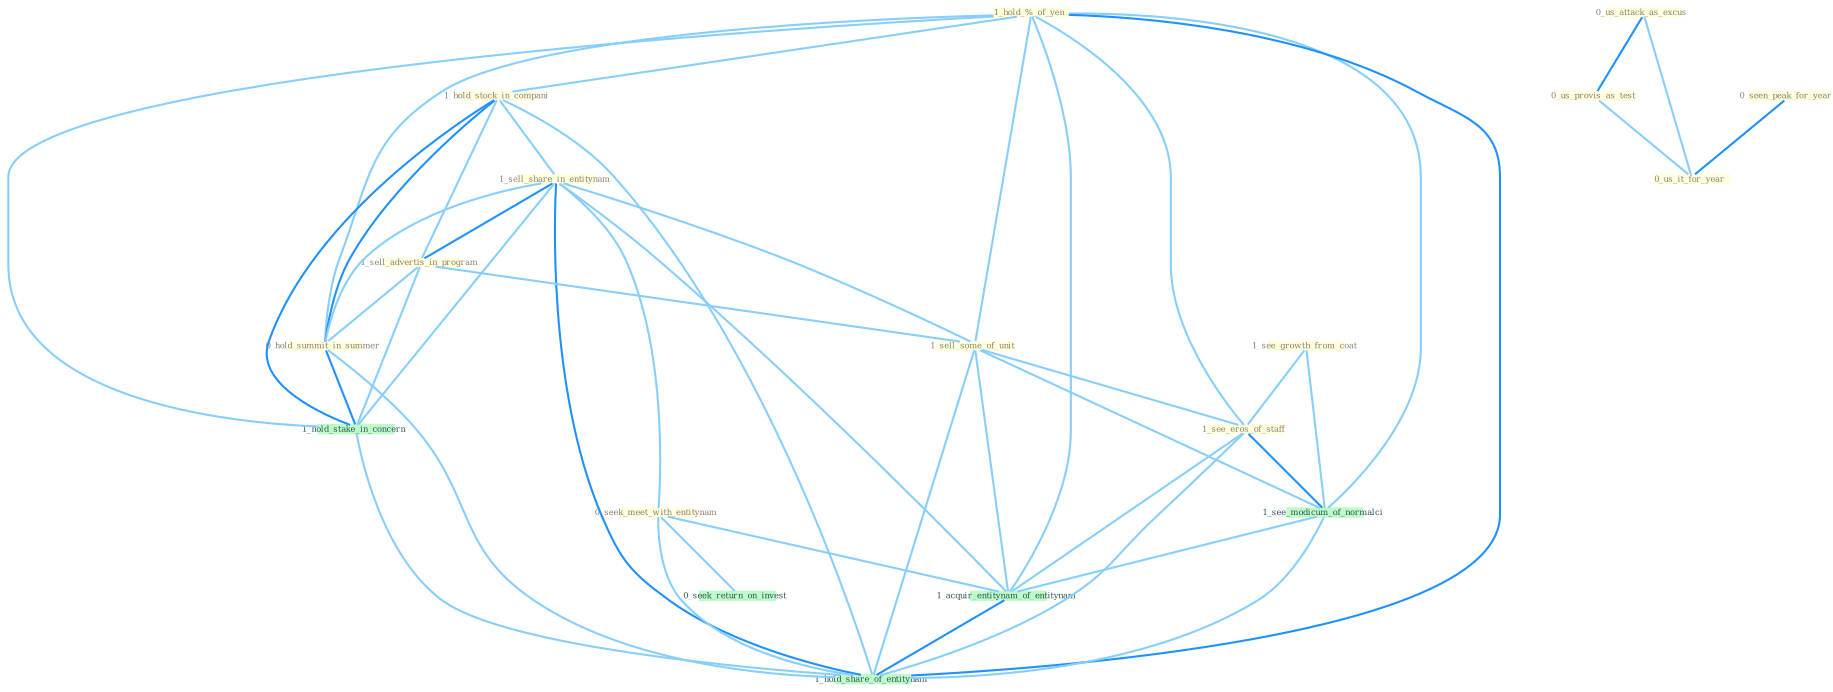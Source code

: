 Graph G{ 
    node
    [shape=polygon,style=filled,width=.5,height=.06,color="#BDFCC9",fixedsize=true,fontsize=4,
    fontcolor="#2f4f4f"];
    {node
    [color="#ffffe0", fontcolor="#8b7d6b"] "1_hold_%_of_yen " "0_us_attack_as_excus " "1_hold_stock_in_compani " "1_see_growth_from_coat " "0_us_provis_as_test " "1_sell_share_in_entitynam " "0_seen_peak_for_year " "0_seek_meet_with_entitynam " "1_sell_advertis_in_program " "0_hold_summit_in_summer " "0_us_it_for_year " "1_sell_some_of_unit " "1_see_eros_of_staff "}
{node [color="#fff0f5", fontcolor="#b22222"]}
edge [color="#B0E2FF"];

	"1_hold_%_of_yen " -- "1_hold_stock_in_compani " [w="1", color="#87cefa" ];
	"1_hold_%_of_yen " -- "0_hold_summit_in_summer " [w="1", color="#87cefa" ];
	"1_hold_%_of_yen " -- "1_sell_some_of_unit " [w="1", color="#87cefa" ];
	"1_hold_%_of_yen " -- "1_see_eros_of_staff " [w="1", color="#87cefa" ];
	"1_hold_%_of_yen " -- "1_hold_stake_in_concern " [w="1", color="#87cefa" ];
	"1_hold_%_of_yen " -- "1_see_modicum_of_normalci " [w="1", color="#87cefa" ];
	"1_hold_%_of_yen " -- "1_acquir_entitynam_of_entitynam " [w="1", color="#87cefa" ];
	"1_hold_%_of_yen " -- "1_hold_share_of_entitynam " [w="2", color="#1e90ff" , len=0.8];
	"0_us_attack_as_excus " -- "0_us_provis_as_test " [w="2", color="#1e90ff" , len=0.8];
	"0_us_attack_as_excus " -- "0_us_it_for_year " [w="1", color="#87cefa" ];
	"1_hold_stock_in_compani " -- "1_sell_share_in_entitynam " [w="1", color="#87cefa" ];
	"1_hold_stock_in_compani " -- "1_sell_advertis_in_program " [w="1", color="#87cefa" ];
	"1_hold_stock_in_compani " -- "0_hold_summit_in_summer " [w="2", color="#1e90ff" , len=0.8];
	"1_hold_stock_in_compani " -- "1_hold_stake_in_concern " [w="2", color="#1e90ff" , len=0.8];
	"1_hold_stock_in_compani " -- "1_hold_share_of_entitynam " [w="1", color="#87cefa" ];
	"1_see_growth_from_coat " -- "1_see_eros_of_staff " [w="1", color="#87cefa" ];
	"1_see_growth_from_coat " -- "1_see_modicum_of_normalci " [w="1", color="#87cefa" ];
	"0_us_provis_as_test " -- "0_us_it_for_year " [w="1", color="#87cefa" ];
	"1_sell_share_in_entitynam " -- "0_seek_meet_with_entitynam " [w="1", color="#87cefa" ];
	"1_sell_share_in_entitynam " -- "1_sell_advertis_in_program " [w="2", color="#1e90ff" , len=0.8];
	"1_sell_share_in_entitynam " -- "0_hold_summit_in_summer " [w="1", color="#87cefa" ];
	"1_sell_share_in_entitynam " -- "1_sell_some_of_unit " [w="1", color="#87cefa" ];
	"1_sell_share_in_entitynam " -- "1_hold_stake_in_concern " [w="1", color="#87cefa" ];
	"1_sell_share_in_entitynam " -- "1_acquir_entitynam_of_entitynam " [w="1", color="#87cefa" ];
	"1_sell_share_in_entitynam " -- "1_hold_share_of_entitynam " [w="2", color="#1e90ff" , len=0.8];
	"0_seen_peak_for_year " -- "0_us_it_for_year " [w="2", color="#1e90ff" , len=0.8];
	"0_seek_meet_with_entitynam " -- "0_seek_return_on_invest " [w="1", color="#87cefa" ];
	"0_seek_meet_with_entitynam " -- "1_acquir_entitynam_of_entitynam " [w="1", color="#87cefa" ];
	"0_seek_meet_with_entitynam " -- "1_hold_share_of_entitynam " [w="1", color="#87cefa" ];
	"1_sell_advertis_in_program " -- "0_hold_summit_in_summer " [w="1", color="#87cefa" ];
	"1_sell_advertis_in_program " -- "1_sell_some_of_unit " [w="1", color="#87cefa" ];
	"1_sell_advertis_in_program " -- "1_hold_stake_in_concern " [w="1", color="#87cefa" ];
	"0_hold_summit_in_summer " -- "1_hold_stake_in_concern " [w="2", color="#1e90ff" , len=0.8];
	"0_hold_summit_in_summer " -- "1_hold_share_of_entitynam " [w="1", color="#87cefa" ];
	"1_sell_some_of_unit " -- "1_see_eros_of_staff " [w="1", color="#87cefa" ];
	"1_sell_some_of_unit " -- "1_see_modicum_of_normalci " [w="1", color="#87cefa" ];
	"1_sell_some_of_unit " -- "1_acquir_entitynam_of_entitynam " [w="1", color="#87cefa" ];
	"1_sell_some_of_unit " -- "1_hold_share_of_entitynam " [w="1", color="#87cefa" ];
	"1_see_eros_of_staff " -- "1_see_modicum_of_normalci " [w="2", color="#1e90ff" , len=0.8];
	"1_see_eros_of_staff " -- "1_acquir_entitynam_of_entitynam " [w="1", color="#87cefa" ];
	"1_see_eros_of_staff " -- "1_hold_share_of_entitynam " [w="1", color="#87cefa" ];
	"1_hold_stake_in_concern " -- "1_hold_share_of_entitynam " [w="1", color="#87cefa" ];
	"1_see_modicum_of_normalci " -- "1_acquir_entitynam_of_entitynam " [w="1", color="#87cefa" ];
	"1_see_modicum_of_normalci " -- "1_hold_share_of_entitynam " [w="1", color="#87cefa" ];
	"1_acquir_entitynam_of_entitynam " -- "1_hold_share_of_entitynam " [w="2", color="#1e90ff" , len=0.8];
}